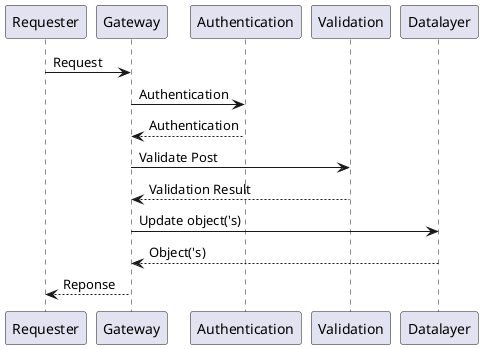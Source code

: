 @startuml
Requester -> Gateway: Request
Gateway -> Authentication  : Authentication
Authentication --> Gateway  : Authentication
Gateway -> Validation : Validate Post
Validation --> Gateway : Validation Result
Gateway -> Datalayer: Update object('s)
Datalayer --> Gateway : Object('s)
Gateway --> Requester: Reponse
@enduml